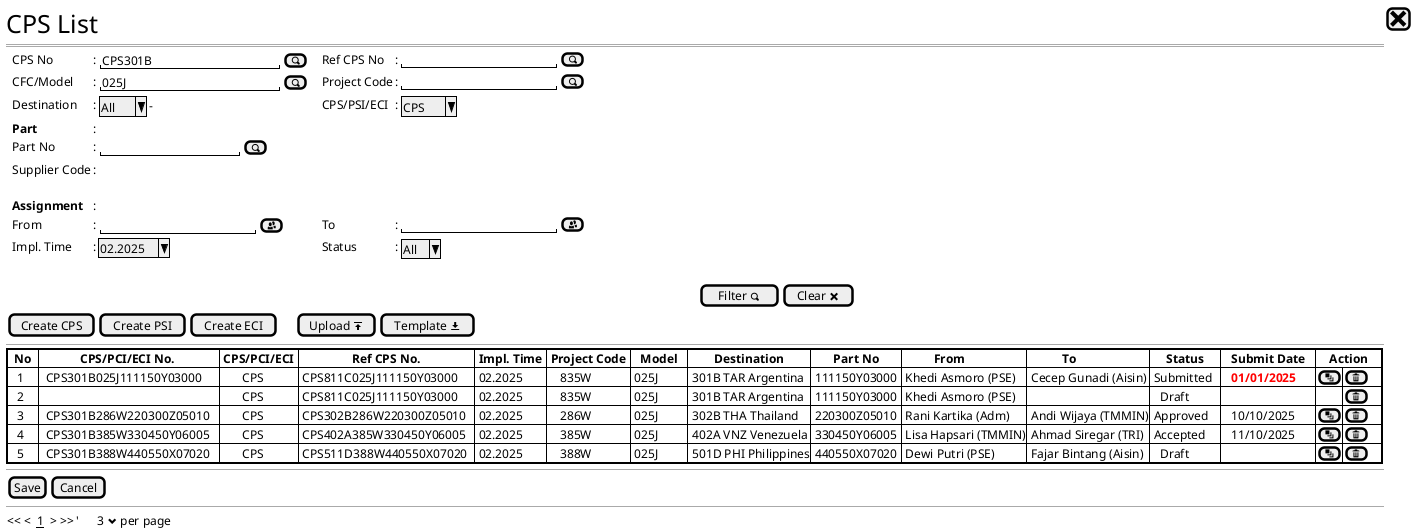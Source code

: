 /'
Sample search result
'/
@startsalt
{
  <size:25>CPS List |[<size:25><&x>]|*
  ==
  {
    .|CPS No              |: {|"CPS301B               "|[<&magnifying-glass>] |}.|.|Ref CPS No          |: |"                   "|[<&magnifying-glass>]|*
    .|CFC/Model           |: {|" 025J                 "|[<&magnifying-glass>] |}.|.|Project Code        |: |"                   "|[<&magnifying-glass>]|*
    .|Destination         |: {|^All ^|  -  |}                .|.|CPS/PSI/ECI         |: {|^ CPS ^             |}*
    .|<b>Part          |: |*
    .|   Part No             |: {|"                 "|[<&magnifying-glass>]|}*
    .|   Supplier Code       |: {|                  |}*    
    .
    .|<b>Assignment          |: |*
    .|   From                |: {|"                   "|[<&people>]           |}.|.|To                  |: |"                   "|[<&people>]|*    
    .|   Impl. Time          |: |^02.2025^     |.|.|Status        |: {| ^All^ |}*    
  }
  .
  {|                                                                                                                                                                                                                             |[Filter <&magnifying-glass>]|[Clear <&x>]|}
    {[Create CPS] | [Create PSI]|[Create ECI]|.|.                |.           |                        [Upload <&data-transfer-upload>]| [Template <&data-transfer-download>]|} *
    --
    {+
      {#
        '|<b> CPS No. |<b> Ref CPS No. |<b>DPI No|<b> Issued Date|<b>Effective Date|<b> CFC/Pjt   |<b> Model  |<b> # Parts        |<b> From               |<b> To                 |<b> Status       |<b>  Action   |*|*|*
        |  <b>No  |             <b>CPS/PCI/ECI No.              | <b>CPS/PCI/ECI |                 <b>Ref CPS No.                 | <b>Impl. Time | <b>Project Code |   <b>Model   |        <b>Destination        |      <b> Part No      |          <b>From          |           <b>To           |     <b>Status     |   <b>Submit Date           |    <b>Action         |*
        |   1     |  CPS301B025J111150Y03000                    |       CPS      | CPS811C025J111150Y03000                        | 02.2025       |    835W         |   025J       | 301B TAR Argentina           | 111150Y03000          | Khedi Asmoro (PSE)        | Cecep Gunadi (Aisin)      |     Submitted     |   <color:red><b>01/01/2025 |[<&layers>]|[<&trash>]|*
        |   2     |.                                            |       CPS      | CPS811C025J111150Y03000                        | 02.2025       |    835W         |   025J       | 301B TAR Argentina           | 111150Y03000          | Khedi Asmoro (PSE)        |                           |       Draft       |.                           |.             |[<&trash>]|*
        |   3     |  CPS301B286W220300Z05010                    |       CPS      | CPS302B286W220300Z05010                        | 02.2025       |    286W         |   025J       | 302B THA Thailand            | 220300Z05010          | Rani Kartika (Adm)        | Andi Wijaya (TMMIN)       |     Approved      |   10/10/2025               |[<&layers>]   |[<&trash>]|*
        |   4     |  CPS301B385W330450Y06005                    |       CPS      | CPS402A385W330450Y06005                        | 02.2025       |    385W         |   025J       | 402A VNZ Venezuela           | 330450Y06005          | Lisa Hapsari (TMMIN)      | Ahmad Siregar (TRI)       |     Accepted      |   11/10/2025               |[<&layers>]   |[<&trash>]|*
        |   5     |  CPS301B388W440550X07020                    |       CPS      | CPS511D388W440550X07020                        | 02.2025       |    388W         |   025J       | 501D PHI Philippines         | 440550X07020          | Dewi Putri (PSE)          | Fajar Bintang (Aisin)     |       Draft       |.                           |[<&layers>]   |[<&trash>]|*
      }
   }
  --
  {[Save] | [Cancel]|}*
  --
  {
  << <  __1__  > >>  |'      3 <&chevron-bottom> per page |*
  }  
}
@endsalt
